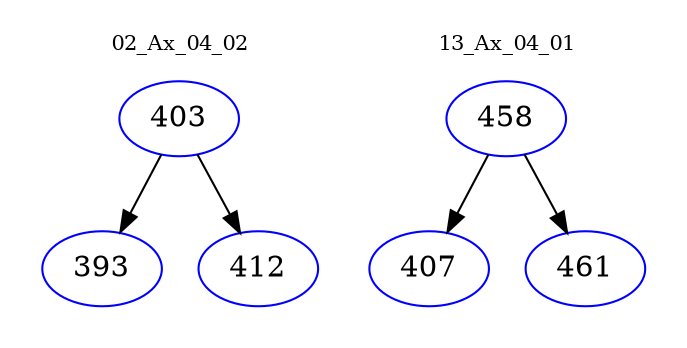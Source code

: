 digraph{
subgraph cluster_0 {
color = white
label = "02_Ax_04_02";
fontsize=10;
T0_403 [label="403", color="blue"]
T0_403 -> T0_393 [color="black"]
T0_393 [label="393", color="blue"]
T0_403 -> T0_412 [color="black"]
T0_412 [label="412", color="blue"]
}
subgraph cluster_1 {
color = white
label = "13_Ax_04_01";
fontsize=10;
T1_458 [label="458", color="blue"]
T1_458 -> T1_407 [color="black"]
T1_407 [label="407", color="blue"]
T1_458 -> T1_461 [color="black"]
T1_461 [label="461", color="blue"]
}
}
